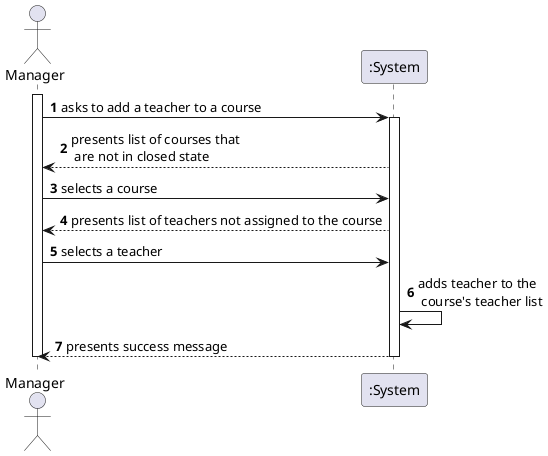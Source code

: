 @startuml

autonumber
actor "Manager" as M

activate M
M -> ":System": asks to add a teacher to a course

activate ":System"
":System" --> M : presents list of courses that\n are not in closed state
M -> ":System": selects a course
":System" --> M : presents list of teachers not assigned to the course
M -> ":System": selects a teacher
":System" -> ":System": adds teacher to the\n course's teacher list
":System" --> M : presents success message

deactivate ":System"
deactivate M

@enduml
